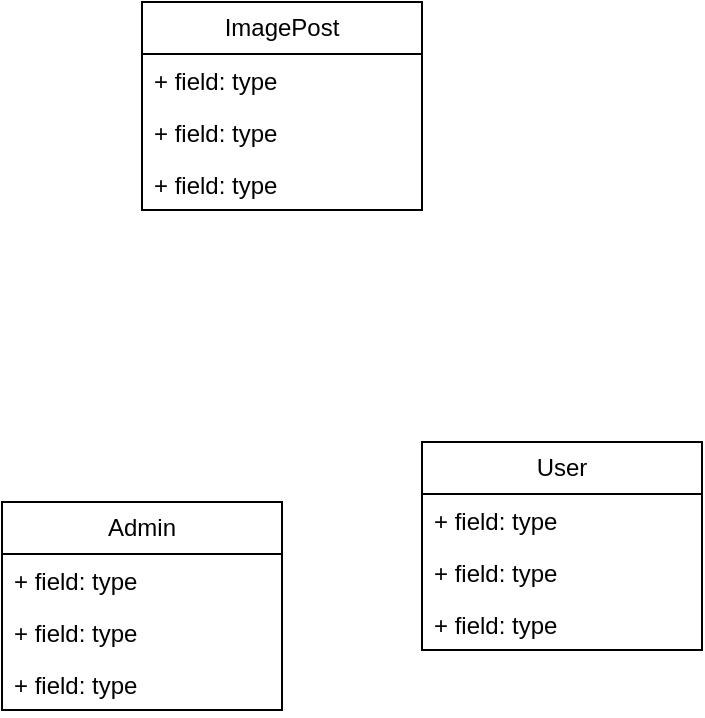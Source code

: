<mxfile version="28.2.3">
  <diagram name="Seite-1" id="EvkgF1MvYiq81Qi9JRRh">
    <mxGraphModel dx="1018" dy="725" grid="1" gridSize="10" guides="1" tooltips="1" connect="1" arrows="1" fold="1" page="1" pageScale="1" pageWidth="827" pageHeight="1169" math="0" shadow="0">
      <root>
        <mxCell id="0" />
        <mxCell id="1" parent="0" />
        <mxCell id="u6r-m6rEBIpTOp65RIZz-3" value="User" style="swimlane;fontStyle=0;childLayout=stackLayout;horizontal=1;startSize=26;fillColor=none;horizontalStack=0;resizeParent=1;resizeParentMax=0;resizeLast=0;collapsible=1;marginBottom=0;whiteSpace=wrap;html=1;" vertex="1" parent="1">
          <mxGeometry x="470" y="460" width="140" height="104" as="geometry" />
        </mxCell>
        <mxCell id="u6r-m6rEBIpTOp65RIZz-4" value="+ field: type" style="text;strokeColor=none;fillColor=none;align=left;verticalAlign=top;spacingLeft=4;spacingRight=4;overflow=hidden;rotatable=0;points=[[0,0.5],[1,0.5]];portConstraint=eastwest;whiteSpace=wrap;html=1;" vertex="1" parent="u6r-m6rEBIpTOp65RIZz-3">
          <mxGeometry y="26" width="140" height="26" as="geometry" />
        </mxCell>
        <mxCell id="u6r-m6rEBIpTOp65RIZz-5" value="+ field: type" style="text;strokeColor=none;fillColor=none;align=left;verticalAlign=top;spacingLeft=4;spacingRight=4;overflow=hidden;rotatable=0;points=[[0,0.5],[1,0.5]];portConstraint=eastwest;whiteSpace=wrap;html=1;" vertex="1" parent="u6r-m6rEBIpTOp65RIZz-3">
          <mxGeometry y="52" width="140" height="26" as="geometry" />
        </mxCell>
        <mxCell id="u6r-m6rEBIpTOp65RIZz-6" value="+ field: type" style="text;strokeColor=none;fillColor=none;align=left;verticalAlign=top;spacingLeft=4;spacingRight=4;overflow=hidden;rotatable=0;points=[[0,0.5],[1,0.5]];portConstraint=eastwest;whiteSpace=wrap;html=1;" vertex="1" parent="u6r-m6rEBIpTOp65RIZz-3">
          <mxGeometry y="78" width="140" height="26" as="geometry" />
        </mxCell>
        <mxCell id="u6r-m6rEBIpTOp65RIZz-7" value="Admin" style="swimlane;fontStyle=0;childLayout=stackLayout;horizontal=1;startSize=26;fillColor=none;horizontalStack=0;resizeParent=1;resizeParentMax=0;resizeLast=0;collapsible=1;marginBottom=0;whiteSpace=wrap;html=1;" vertex="1" parent="1">
          <mxGeometry x="260" y="490" width="140" height="104" as="geometry" />
        </mxCell>
        <mxCell id="u6r-m6rEBIpTOp65RIZz-8" value="+ field: type" style="text;strokeColor=none;fillColor=none;align=left;verticalAlign=top;spacingLeft=4;spacingRight=4;overflow=hidden;rotatable=0;points=[[0,0.5],[1,0.5]];portConstraint=eastwest;whiteSpace=wrap;html=1;" vertex="1" parent="u6r-m6rEBIpTOp65RIZz-7">
          <mxGeometry y="26" width="140" height="26" as="geometry" />
        </mxCell>
        <mxCell id="u6r-m6rEBIpTOp65RIZz-9" value="+ field: type" style="text;strokeColor=none;fillColor=none;align=left;verticalAlign=top;spacingLeft=4;spacingRight=4;overflow=hidden;rotatable=0;points=[[0,0.5],[1,0.5]];portConstraint=eastwest;whiteSpace=wrap;html=1;" vertex="1" parent="u6r-m6rEBIpTOp65RIZz-7">
          <mxGeometry y="52" width="140" height="26" as="geometry" />
        </mxCell>
        <mxCell id="u6r-m6rEBIpTOp65RIZz-10" value="+ field: type" style="text;strokeColor=none;fillColor=none;align=left;verticalAlign=top;spacingLeft=4;spacingRight=4;overflow=hidden;rotatable=0;points=[[0,0.5],[1,0.5]];portConstraint=eastwest;whiteSpace=wrap;html=1;" vertex="1" parent="u6r-m6rEBIpTOp65RIZz-7">
          <mxGeometry y="78" width="140" height="26" as="geometry" />
        </mxCell>
        <mxCell id="u6r-m6rEBIpTOp65RIZz-11" value="ImagePost" style="swimlane;fontStyle=0;childLayout=stackLayout;horizontal=1;startSize=26;fillColor=none;horizontalStack=0;resizeParent=1;resizeParentMax=0;resizeLast=0;collapsible=1;marginBottom=0;whiteSpace=wrap;html=1;" vertex="1" parent="1">
          <mxGeometry x="330" y="240" width="140" height="104" as="geometry" />
        </mxCell>
        <mxCell id="u6r-m6rEBIpTOp65RIZz-12" value="+ field: type" style="text;strokeColor=none;fillColor=none;align=left;verticalAlign=top;spacingLeft=4;spacingRight=4;overflow=hidden;rotatable=0;points=[[0,0.5],[1,0.5]];portConstraint=eastwest;whiteSpace=wrap;html=1;" vertex="1" parent="u6r-m6rEBIpTOp65RIZz-11">
          <mxGeometry y="26" width="140" height="26" as="geometry" />
        </mxCell>
        <mxCell id="u6r-m6rEBIpTOp65RIZz-13" value="+ field: type" style="text;strokeColor=none;fillColor=none;align=left;verticalAlign=top;spacingLeft=4;spacingRight=4;overflow=hidden;rotatable=0;points=[[0,0.5],[1,0.5]];portConstraint=eastwest;whiteSpace=wrap;html=1;" vertex="1" parent="u6r-m6rEBIpTOp65RIZz-11">
          <mxGeometry y="52" width="140" height="26" as="geometry" />
        </mxCell>
        <mxCell id="u6r-m6rEBIpTOp65RIZz-14" value="+ field: type" style="text;strokeColor=none;fillColor=none;align=left;verticalAlign=top;spacingLeft=4;spacingRight=4;overflow=hidden;rotatable=0;points=[[0,0.5],[1,0.5]];portConstraint=eastwest;whiteSpace=wrap;html=1;" vertex="1" parent="u6r-m6rEBIpTOp65RIZz-11">
          <mxGeometry y="78" width="140" height="26" as="geometry" />
        </mxCell>
      </root>
    </mxGraphModel>
  </diagram>
</mxfile>
